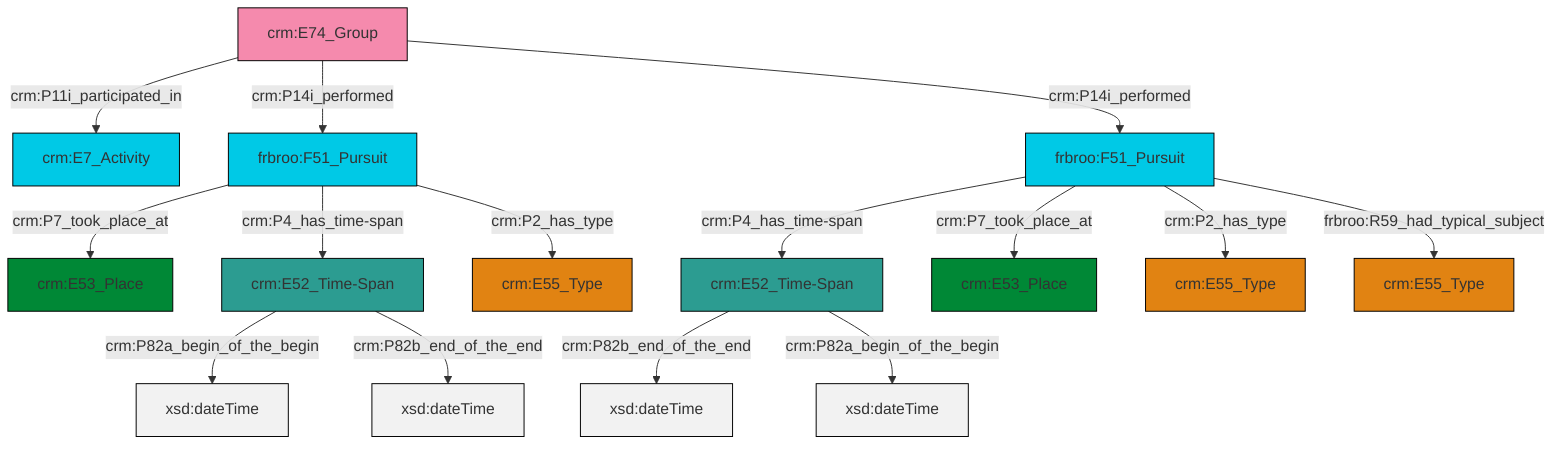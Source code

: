 graph TD
classDef Literal fill:#f2f2f2,stroke:#000000;
classDef CRM_Entity fill:#FFFFFF,stroke:#000000;
classDef Temporal_Entity fill:#00C9E6, stroke:#000000;
classDef Type fill:#E18312, stroke:#000000;
classDef Time-Span fill:#2C9C91, stroke:#000000;
classDef Appellation fill:#FFEB7F, stroke:#000000;
classDef Place fill:#008836, stroke:#000000;
classDef Persistent_Item fill:#B266B2, stroke:#000000;
classDef Conceptual_Object fill:#FFD700, stroke:#000000;
classDef Physical_Thing fill:#D2B48C, stroke:#000000;
classDef Actor fill:#f58aad, stroke:#000000;
classDef PC_Classes fill:#4ce600, stroke:#000000;
classDef Multi fill:#cccccc,stroke:#000000;

0["frbroo:F51_Pursuit"]:::Temporal_Entity -->|crm:P4_has_time-span| 1["crm:E52_Time-Span"]:::Time-Span
8["frbroo:F51_Pursuit"]:::Temporal_Entity -->|crm:P7_took_place_at| 6["crm:E53_Place"]:::Place
9["crm:E74_Group"]:::Actor -->|crm:P11i_participated_in| 10["crm:E7_Activity"]:::Temporal_Entity
9["crm:E74_Group"]:::Actor -->|crm:P14i_performed| 8["frbroo:F51_Pursuit"]:::Temporal_Entity
1["crm:E52_Time-Span"]:::Time-Span -->|crm:P82b_end_of_the_end| 11[xsd:dateTime]:::Literal
9["crm:E74_Group"]:::Actor -->|crm:P14i_performed| 0["frbroo:F51_Pursuit"]:::Temporal_Entity
13["crm:E52_Time-Span"]:::Time-Span -->|crm:P82a_begin_of_the_begin| 14[xsd:dateTime]:::Literal
0["frbroo:F51_Pursuit"]:::Temporal_Entity -->|crm:P7_took_place_at| 4["crm:E53_Place"]:::Place
8["frbroo:F51_Pursuit"]:::Temporal_Entity -->|crm:P4_has_time-span| 13["crm:E52_Time-Span"]:::Time-Span
13["crm:E52_Time-Span"]:::Time-Span -->|crm:P82b_end_of_the_end| 16[xsd:dateTime]:::Literal
8["frbroo:F51_Pursuit"]:::Temporal_Entity -->|crm:P2_has_type| 17["crm:E55_Type"]:::Type
0["frbroo:F51_Pursuit"]:::Temporal_Entity -->|crm:P2_has_type| 2["crm:E55_Type"]:::Type
0["frbroo:F51_Pursuit"]:::Temporal_Entity -->|frbroo:R59_had_typical_subject| 18["crm:E55_Type"]:::Type
1["crm:E52_Time-Span"]:::Time-Span -->|crm:P82a_begin_of_the_begin| 26[xsd:dateTime]:::Literal